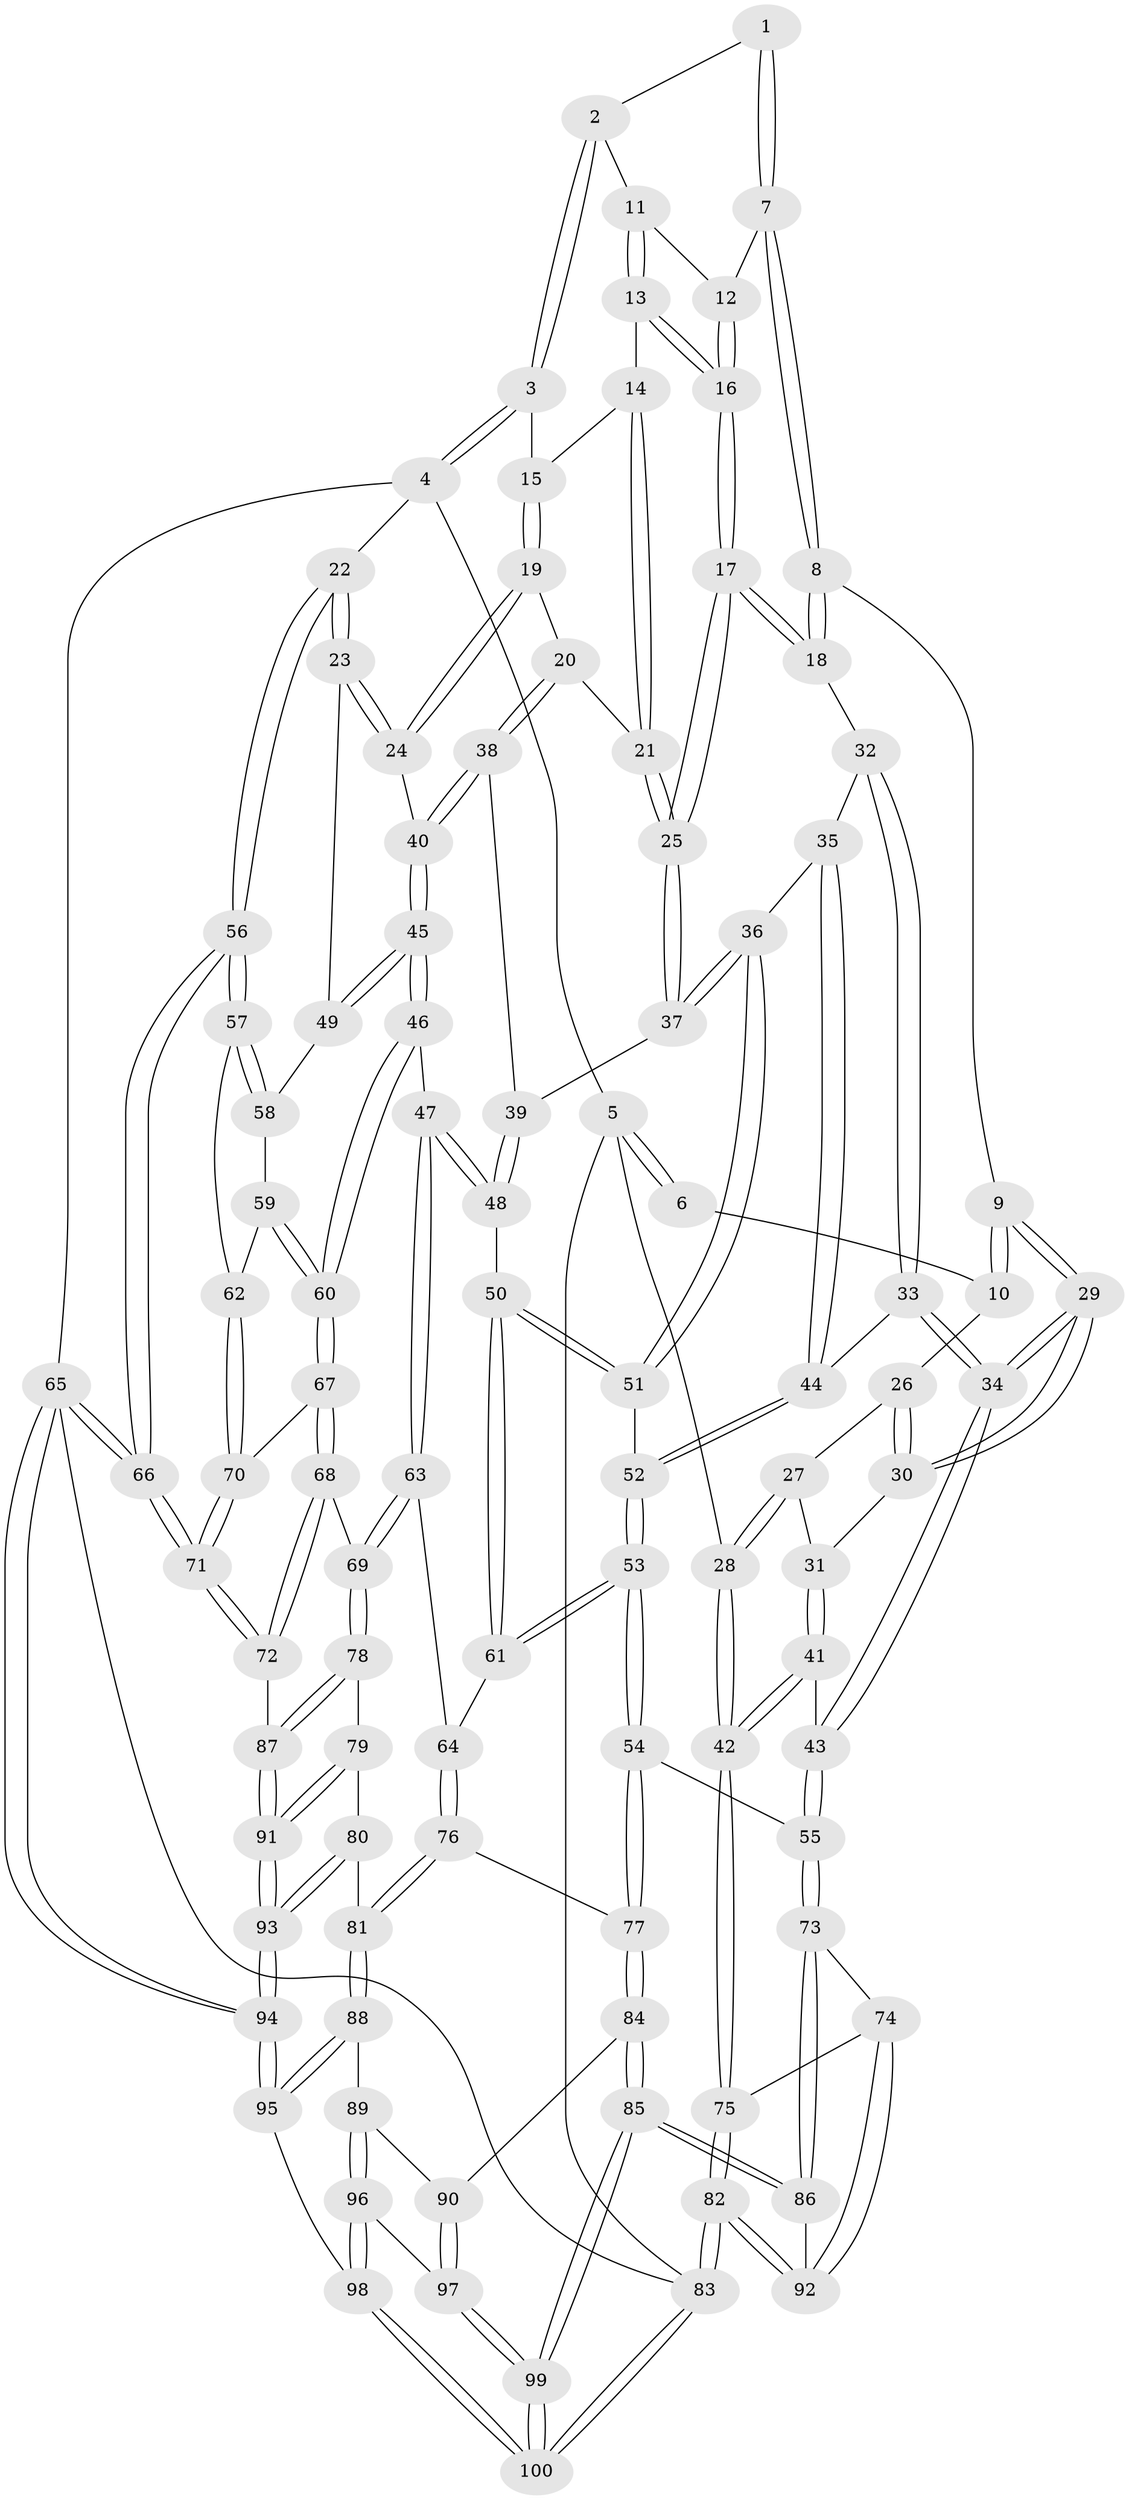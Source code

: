 // coarse degree distribution, {3: 0.14516129032258066, 5: 0.2903225806451613, 6: 0.14516129032258066, 7: 0.016129032258064516, 4: 0.4032258064516129}
// Generated by graph-tools (version 1.1) at 2025/52/02/27/25 19:52:41]
// undirected, 100 vertices, 247 edges
graph export_dot {
graph [start="1"]
  node [color=gray90,style=filled];
  1 [pos="+0.43313964477458705+0"];
  2 [pos="+0.5480191474003143+0"];
  3 [pos="+0.9610596722939223+0"];
  4 [pos="+1+0"];
  5 [pos="+0+0"];
  6 [pos="+0.11518543882701476+0"];
  7 [pos="+0.4169931270860651+0.020754339374090252"];
  8 [pos="+0.350981812256396+0.16364759545168772"];
  9 [pos="+0.3231895999894344+0.1640800733483105"];
  10 [pos="+0.23818570127597316+0.11990696316883473"];
  11 [pos="+0.61075829301743+0.06106312069366776"];
  12 [pos="+0.4759226209170482+0.064345443131161"];
  13 [pos="+0.6263249056218924+0.11176235011838606"];
  14 [pos="+0.6706975753914516+0.10813242875175225"];
  15 [pos="+0.824915286978727+0.02500918917357163"];
  16 [pos="+0.5862788526929468+0.15377733498700705"];
  17 [pos="+0.5683900121209091+0.22176519626646002"];
  18 [pos="+0.3641561972955647+0.1815835977590466"];
  19 [pos="+0.8277410101058592+0.07381514777786873"];
  20 [pos="+0.7536213732671907+0.2489372574629746"];
  21 [pos="+0.7414157039319471+0.24417873503966953"];
  22 [pos="+1+0.2407380933716053"];
  23 [pos="+1+0.26588262958899206"];
  24 [pos="+0.9301014065430968+0.25215758076036243"];
  25 [pos="+0.5767691471233573+0.24210118100935624"];
  26 [pos="+0.10577014725332988+0.15194905836351283"];
  27 [pos="+0.02096722206668542+0.11666068428520446"];
  28 [pos="+0+0"];
  29 [pos="+0.19320857396314012+0.2903284691252502"];
  30 [pos="+0.1607887605558741+0.2680926050204006"];
  31 [pos="+0.06889113048305655+0.2975397982493215"];
  32 [pos="+0.36757009257031253+0.213600001087213"];
  33 [pos="+0.31202239926383674+0.3718757956241409"];
  34 [pos="+0.2235459852289412+0.44751976564791024"];
  35 [pos="+0.4390642473182884+0.31881877000721787"];
  36 [pos="+0.5644145073975346+0.3143698315659139"];
  37 [pos="+0.5697312816573282+0.2910004654035553"];
  38 [pos="+0.7652856617344742+0.2676803243617786"];
  39 [pos="+0.7286021457694051+0.3199751505385107"];
  40 [pos="+0.8294297593777258+0.295621771763037"];
  41 [pos="+0+0.46583329679801816"];
  42 [pos="+0+0.47453522435563733"];
  43 [pos="+0.20710049447515297+0.49911481436971866"];
  44 [pos="+0.4169658052960831+0.36902349106104165"];
  45 [pos="+0.8360294882248619+0.3995464634518381"];
  46 [pos="+0.7779576888402316+0.47964331679694533"];
  47 [pos="+0.6956245110695309+0.4645178202892487"];
  48 [pos="+0.6681144104287267+0.44111339131079963"];
  49 [pos="+0.9096371544825739+0.4076983649736066"];
  50 [pos="+0.6357325541902871+0.4322219148734319"];
  51 [pos="+0.5797684639765955+0.3818255390483506"];
  52 [pos="+0.45942510862945746+0.4405342217271404"];
  53 [pos="+0.402336854722297+0.5593318555751831"];
  54 [pos="+0.3335037087620377+0.5910234755420559"];
  55 [pos="+0.23778542965116314+0.5413829086709474"];
  56 [pos="+1+0.5245678970139604"];
  57 [pos="+1+0.5001757240029883"];
  58 [pos="+0.9208969924150147+0.4225607266711186"];
  59 [pos="+0.8975280810746606+0.4960016882528848"];
  60 [pos="+0.8155146202085818+0.5295609427390445"];
  61 [pos="+0.5174827741371333+0.573020275940723"];
  62 [pos="+1+0.5048807088436831"];
  63 [pos="+0.658551055917044+0.5919959978185485"];
  64 [pos="+0.5694673693849099+0.6191680559128366"];
  65 [pos="+1+1"];
  66 [pos="+1+0.7733582673237666"];
  67 [pos="+0.8242856038220617+0.5614165736292697"];
  68 [pos="+0.7660604948649955+0.6721535716046406"];
  69 [pos="+0.7435389176951767+0.6879773620389037"];
  70 [pos="+0.8599762247094472+0.5774362439621237"];
  71 [pos="+1+0.7464549312534715"];
  72 [pos="+1+0.7522979915027628"];
  73 [pos="+0.10872703667010626+0.7472051240946481"];
  74 [pos="+0.0961369773320905+0.744514375967581"];
  75 [pos="+0+0.6431752706781956"];
  76 [pos="+0.5772336231858992+0.7298038117509923"];
  77 [pos="+0.34628767164263696+0.6417725405559134"];
  78 [pos="+0.7428491579667266+0.6895555265496929"];
  79 [pos="+0.6516418707193846+0.7531942373268885"];
  80 [pos="+0.6408886305352928+0.7580848254606564"];
  81 [pos="+0.5913284194506128+0.7611649106061557"];
  82 [pos="+0+1"];
  83 [pos="+0+1"];
  84 [pos="+0.35038834475879754+0.760484007893234"];
  85 [pos="+0.2522988875853965+0.9440673093739036"];
  86 [pos="+0.1517534216058885+0.8395900615402104"];
  87 [pos="+0.8205448217030837+0.8275089705186953"];
  88 [pos="+0.5854754801879691+0.768955524296909"];
  89 [pos="+0.5284683499942828+0.8032437611981117"];
  90 [pos="+0.5056859596658261+0.8058586200907544"];
  91 [pos="+0.7996706965564907+0.8644294186538121"];
  92 [pos="+0+0.882869039528408"];
  93 [pos="+0.7606069768276126+0.9826954523581527"];
  94 [pos="+0.7436646078448065+1"];
  95 [pos="+0.6873079859576986+1"];
  96 [pos="+0.5394984624547173+0.942706197806091"];
  97 [pos="+0.45183471260146485+0.9063458786555884"];
  98 [pos="+0.685976882501344+1"];
  99 [pos="+0.2546867034989995+0.9646742879149343"];
  100 [pos="+0.22448442728074167+1"];
  1 -- 2;
  1 -- 7;
  1 -- 7;
  2 -- 3;
  2 -- 3;
  2 -- 11;
  3 -- 4;
  3 -- 4;
  3 -- 15;
  4 -- 5;
  4 -- 22;
  4 -- 65;
  5 -- 6;
  5 -- 6;
  5 -- 28;
  5 -- 83;
  6 -- 10;
  7 -- 8;
  7 -- 8;
  7 -- 12;
  8 -- 9;
  8 -- 18;
  8 -- 18;
  9 -- 10;
  9 -- 10;
  9 -- 29;
  9 -- 29;
  10 -- 26;
  11 -- 12;
  11 -- 13;
  11 -- 13;
  12 -- 16;
  12 -- 16;
  13 -- 14;
  13 -- 16;
  13 -- 16;
  14 -- 15;
  14 -- 21;
  14 -- 21;
  15 -- 19;
  15 -- 19;
  16 -- 17;
  16 -- 17;
  17 -- 18;
  17 -- 18;
  17 -- 25;
  17 -- 25;
  18 -- 32;
  19 -- 20;
  19 -- 24;
  19 -- 24;
  20 -- 21;
  20 -- 38;
  20 -- 38;
  21 -- 25;
  21 -- 25;
  22 -- 23;
  22 -- 23;
  22 -- 56;
  22 -- 56;
  23 -- 24;
  23 -- 24;
  23 -- 49;
  24 -- 40;
  25 -- 37;
  25 -- 37;
  26 -- 27;
  26 -- 30;
  26 -- 30;
  27 -- 28;
  27 -- 28;
  27 -- 31;
  28 -- 42;
  28 -- 42;
  29 -- 30;
  29 -- 30;
  29 -- 34;
  29 -- 34;
  30 -- 31;
  31 -- 41;
  31 -- 41;
  32 -- 33;
  32 -- 33;
  32 -- 35;
  33 -- 34;
  33 -- 34;
  33 -- 44;
  34 -- 43;
  34 -- 43;
  35 -- 36;
  35 -- 44;
  35 -- 44;
  36 -- 37;
  36 -- 37;
  36 -- 51;
  36 -- 51;
  37 -- 39;
  38 -- 39;
  38 -- 40;
  38 -- 40;
  39 -- 48;
  39 -- 48;
  40 -- 45;
  40 -- 45;
  41 -- 42;
  41 -- 42;
  41 -- 43;
  42 -- 75;
  42 -- 75;
  43 -- 55;
  43 -- 55;
  44 -- 52;
  44 -- 52;
  45 -- 46;
  45 -- 46;
  45 -- 49;
  45 -- 49;
  46 -- 47;
  46 -- 60;
  46 -- 60;
  47 -- 48;
  47 -- 48;
  47 -- 63;
  47 -- 63;
  48 -- 50;
  49 -- 58;
  50 -- 51;
  50 -- 51;
  50 -- 61;
  50 -- 61;
  51 -- 52;
  52 -- 53;
  52 -- 53;
  53 -- 54;
  53 -- 54;
  53 -- 61;
  53 -- 61;
  54 -- 55;
  54 -- 77;
  54 -- 77;
  55 -- 73;
  55 -- 73;
  56 -- 57;
  56 -- 57;
  56 -- 66;
  56 -- 66;
  57 -- 58;
  57 -- 58;
  57 -- 62;
  58 -- 59;
  59 -- 60;
  59 -- 60;
  59 -- 62;
  60 -- 67;
  60 -- 67;
  61 -- 64;
  62 -- 70;
  62 -- 70;
  63 -- 64;
  63 -- 69;
  63 -- 69;
  64 -- 76;
  64 -- 76;
  65 -- 66;
  65 -- 66;
  65 -- 94;
  65 -- 94;
  65 -- 83;
  66 -- 71;
  66 -- 71;
  67 -- 68;
  67 -- 68;
  67 -- 70;
  68 -- 69;
  68 -- 72;
  68 -- 72;
  69 -- 78;
  69 -- 78;
  70 -- 71;
  70 -- 71;
  71 -- 72;
  71 -- 72;
  72 -- 87;
  73 -- 74;
  73 -- 86;
  73 -- 86;
  74 -- 75;
  74 -- 92;
  74 -- 92;
  75 -- 82;
  75 -- 82;
  76 -- 77;
  76 -- 81;
  76 -- 81;
  77 -- 84;
  77 -- 84;
  78 -- 79;
  78 -- 87;
  78 -- 87;
  79 -- 80;
  79 -- 91;
  79 -- 91;
  80 -- 81;
  80 -- 93;
  80 -- 93;
  81 -- 88;
  81 -- 88;
  82 -- 83;
  82 -- 83;
  82 -- 92;
  82 -- 92;
  83 -- 100;
  83 -- 100;
  84 -- 85;
  84 -- 85;
  84 -- 90;
  85 -- 86;
  85 -- 86;
  85 -- 99;
  85 -- 99;
  86 -- 92;
  87 -- 91;
  87 -- 91;
  88 -- 89;
  88 -- 95;
  88 -- 95;
  89 -- 90;
  89 -- 96;
  89 -- 96;
  90 -- 97;
  90 -- 97;
  91 -- 93;
  91 -- 93;
  93 -- 94;
  93 -- 94;
  94 -- 95;
  94 -- 95;
  95 -- 98;
  96 -- 97;
  96 -- 98;
  96 -- 98;
  97 -- 99;
  97 -- 99;
  98 -- 100;
  98 -- 100;
  99 -- 100;
  99 -- 100;
}
